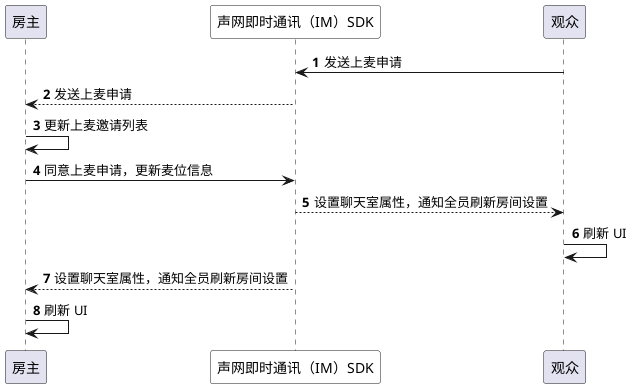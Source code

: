 @startuml
autonumber
participant "房主" as a
participant "声网即时通讯（IM）SDK" as b #White
participant "观众" as c
c -> b: 发送上麦申请
b --> a: 发送上麦申请
a -> a: 更新上麦邀请列表
a -> b: 同意上麦申请，更新麦位信息
b --> c: 设置聊天室属性，通知全员刷新房间设置
c -> c: 刷新 UI
b --> a: 设置聊天室属性，通知全员刷新房间设置
a -> a: 刷新 UI
@enduml